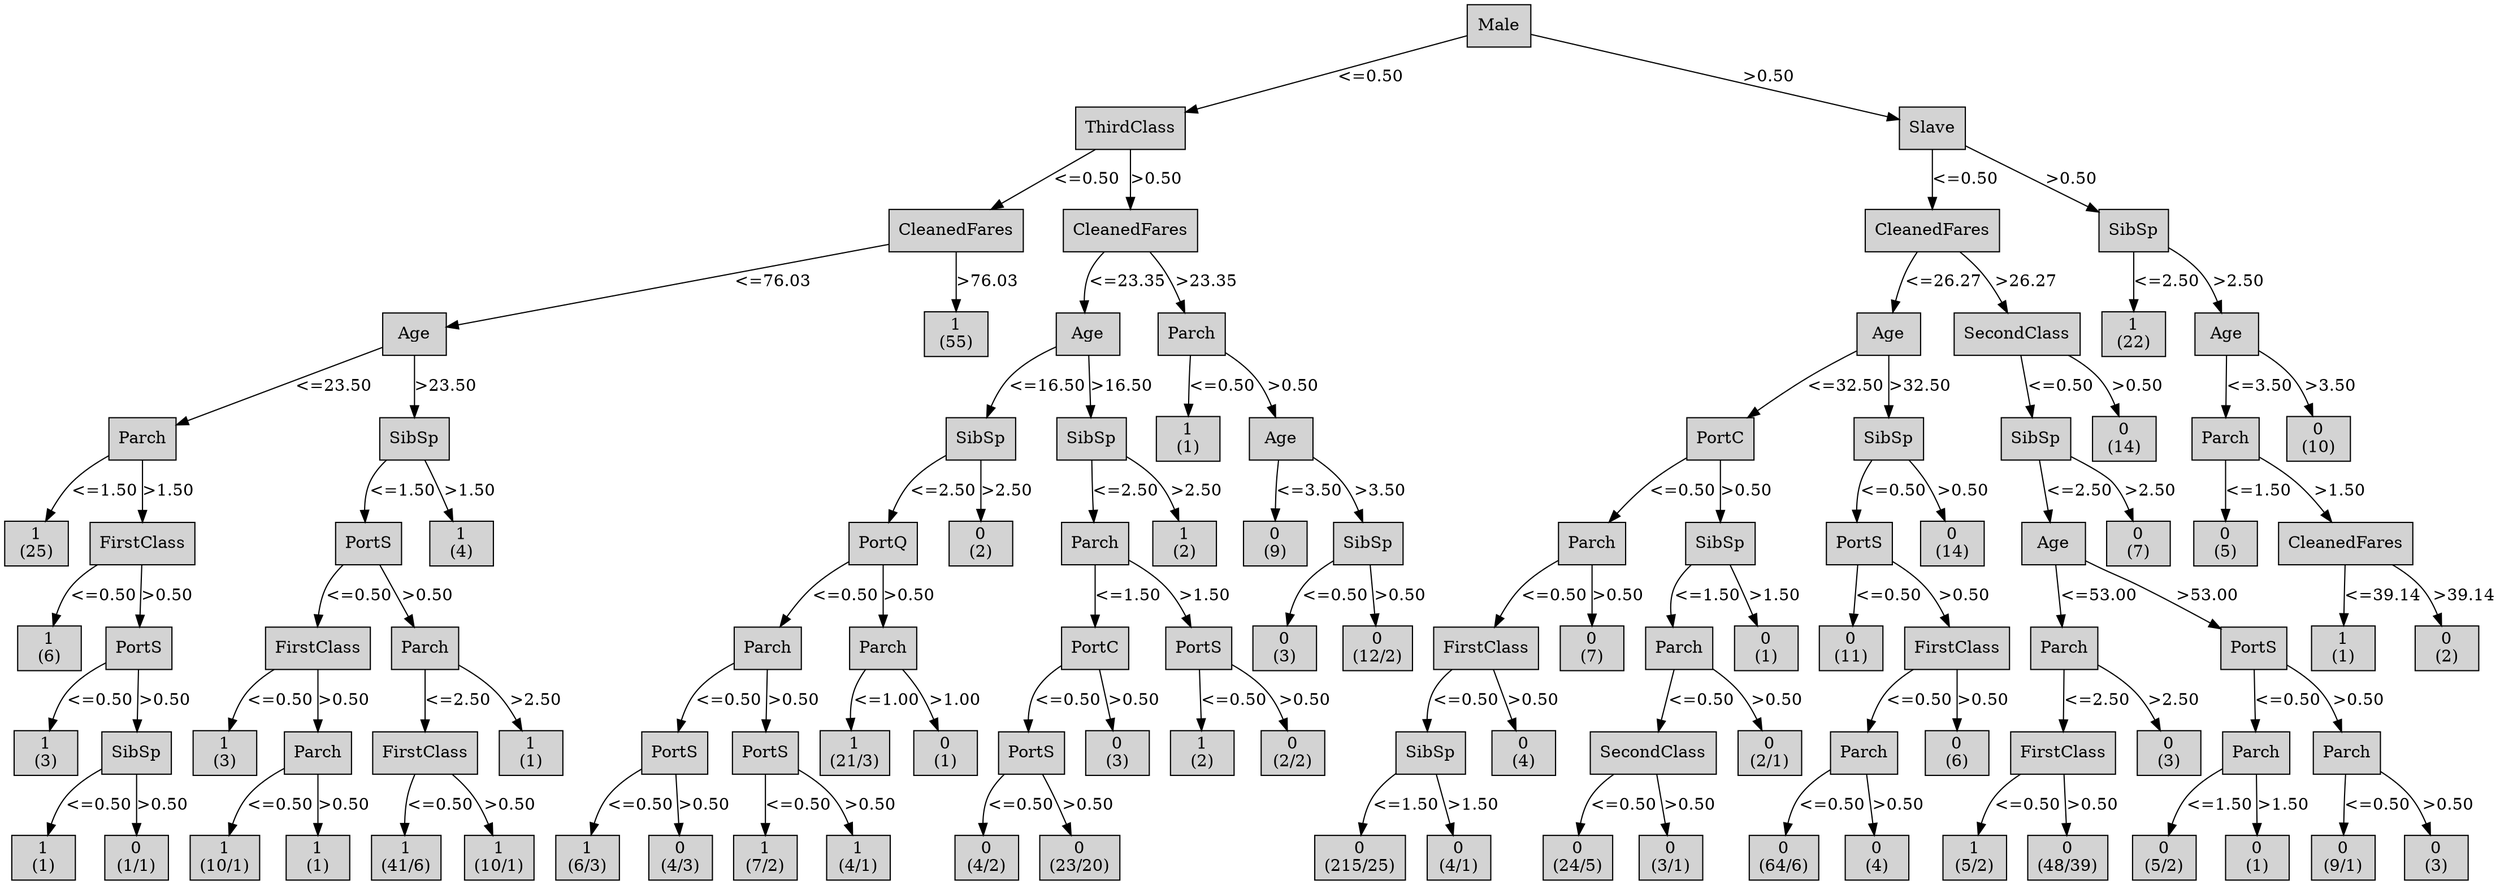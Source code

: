 digraph ID3_Tree {
"0" [shape=box, style=filled, label="Male
", weight=1]
"1" [shape=box, style=filled, label="ThirdClass
", weight=2]
0 -> 1 [ label = "<=0.50"];
"2" [shape=box, style=filled, label="CleanedFares
", weight=3]
1 -> 2 [ label = "<=0.50"];
"3" [shape=box, style=filled, label="Age
", weight=4]
2 -> 3 [ label = "<=76.03"];
"4" [shape=box, style=filled, label="Parch
", weight=5]
3 -> 4 [ label = "<=23.50"];
"5" [shape=box, style=filled, label="1
(25)
", weight=6]
4 -> 5 [ label = "<=1.50"];
"6" [shape=box, style=filled, label="FirstClass
", weight=6]
4 -> 6 [ label = ">1.50"];
"7" [shape=box, style=filled, label="1
(6)
", weight=7]
6 -> 7 [ label = "<=0.50"];
"8" [shape=box, style=filled, label="PortS
", weight=7]
6 -> 8 [ label = ">0.50"];
"9" [shape=box, style=filled, label="1
(3)
", weight=8]
8 -> 9 [ label = "<=0.50"];
"10" [shape=box, style=filled, label="SibSp
", weight=8]
8 -> 10 [ label = ">0.50"];
"11" [shape=box, style=filled, label="1
(1)
", weight=9]
10 -> 11 [ label = "<=0.50"];
"12" [shape=box, style=filled, label="0
(1/1)
", weight=9]
10 -> 12 [ label = ">0.50"];
"13" [shape=box, style=filled, label="SibSp
", weight=5]
3 -> 13 [ label = ">23.50"];
"14" [shape=box, style=filled, label="PortS
", weight=6]
13 -> 14 [ label = "<=1.50"];
"15" [shape=box, style=filled, label="FirstClass
", weight=7]
14 -> 15 [ label = "<=0.50"];
"16" [shape=box, style=filled, label="1
(3)
", weight=8]
15 -> 16 [ label = "<=0.50"];
"17" [shape=box, style=filled, label="Parch
", weight=8]
15 -> 17 [ label = ">0.50"];
"18" [shape=box, style=filled, label="1
(10/1)
", weight=9]
17 -> 18 [ label = "<=0.50"];
"19" [shape=box, style=filled, label="1
(1)
", weight=9]
17 -> 19 [ label = ">0.50"];
"20" [shape=box, style=filled, label="Parch
", weight=7]
14 -> 20 [ label = ">0.50"];
"21" [shape=box, style=filled, label="FirstClass
", weight=8]
20 -> 21 [ label = "<=2.50"];
"22" [shape=box, style=filled, label="1
(41/6)
", weight=9]
21 -> 22 [ label = "<=0.50"];
"23" [shape=box, style=filled, label="1
(10/1)
", weight=9]
21 -> 23 [ label = ">0.50"];
"24" [shape=box, style=filled, label="1
(1)
", weight=8]
20 -> 24 [ label = ">2.50"];
"25" [shape=box, style=filled, label="1
(4)
", weight=6]
13 -> 25 [ label = ">1.50"];
"26" [shape=box, style=filled, label="1
(55)
", weight=4]
2 -> 26 [ label = ">76.03"];
"27" [shape=box, style=filled, label="CleanedFares
", weight=3]
1 -> 27 [ label = ">0.50"];
"28" [shape=box, style=filled, label="Age
", weight=4]
27 -> 28 [ label = "<=23.35"];
"29" [shape=box, style=filled, label="SibSp
", weight=5]
28 -> 29 [ label = "<=16.50"];
"30" [shape=box, style=filled, label="PortQ
", weight=6]
29 -> 30 [ label = "<=2.50"];
"31" [shape=box, style=filled, label="Parch
", weight=7]
30 -> 31 [ label = "<=0.50"];
"32" [shape=box, style=filled, label="PortS
", weight=8]
31 -> 32 [ label = "<=0.50"];
"33" [shape=box, style=filled, label="1
(6/3)
", weight=9]
32 -> 33 [ label = "<=0.50"];
"34" [shape=box, style=filled, label="0
(4/3)
", weight=9]
32 -> 34 [ label = ">0.50"];
"35" [shape=box, style=filled, label="PortS
", weight=8]
31 -> 35 [ label = ">0.50"];
"36" [shape=box, style=filled, label="1
(7/2)
", weight=9]
35 -> 36 [ label = "<=0.50"];
"37" [shape=box, style=filled, label="1
(4/1)
", weight=9]
35 -> 37 [ label = ">0.50"];
"38" [shape=box, style=filled, label="Parch
", weight=7]
30 -> 38 [ label = ">0.50"];
"39" [shape=box, style=filled, label="1
(21/3)
", weight=8]
38 -> 39 [ label = "<=1.00"];
"40" [shape=box, style=filled, label="0
(1)
", weight=8]
38 -> 40 [ label = ">1.00"];
"41" [shape=box, style=filled, label="0
(2)
", weight=6]
29 -> 41 [ label = ">2.50"];
"42" [shape=box, style=filled, label="SibSp
", weight=5]
28 -> 42 [ label = ">16.50"];
"43" [shape=box, style=filled, label="Parch
", weight=6]
42 -> 43 [ label = "<=2.50"];
"44" [shape=box, style=filled, label="PortC
", weight=7]
43 -> 44 [ label = "<=1.50"];
"45" [shape=box, style=filled, label="PortS
", weight=8]
44 -> 45 [ label = "<=0.50"];
"46" [shape=box, style=filled, label="0
(4/2)
", weight=9]
45 -> 46 [ label = "<=0.50"];
"47" [shape=box, style=filled, label="0
(23/20)
", weight=9]
45 -> 47 [ label = ">0.50"];
"48" [shape=box, style=filled, label="0
(3)
", weight=8]
44 -> 48 [ label = ">0.50"];
"49" [shape=box, style=filled, label="PortS
", weight=7]
43 -> 49 [ label = ">1.50"];
"50" [shape=box, style=filled, label="1
(2)
", weight=8]
49 -> 50 [ label = "<=0.50"];
"51" [shape=box, style=filled, label="0
(2/2)
", weight=8]
49 -> 51 [ label = ">0.50"];
"52" [shape=box, style=filled, label="1
(2)
", weight=6]
42 -> 52 [ label = ">2.50"];
"53" [shape=box, style=filled, label="Parch
", weight=4]
27 -> 53 [ label = ">23.35"];
"54" [shape=box, style=filled, label="1
(1)
", weight=5]
53 -> 54 [ label = "<=0.50"];
"55" [shape=box, style=filled, label="Age
", weight=5]
53 -> 55 [ label = ">0.50"];
"56" [shape=box, style=filled, label="0
(9)
", weight=6]
55 -> 56 [ label = "<=3.50"];
"57" [shape=box, style=filled, label="SibSp
", weight=6]
55 -> 57 [ label = ">3.50"];
"58" [shape=box, style=filled, label="0
(3)
", weight=7]
57 -> 58 [ label = "<=0.50"];
"59" [shape=box, style=filled, label="0
(12/2)
", weight=7]
57 -> 59 [ label = ">0.50"];
"60" [shape=box, style=filled, label="Slave
", weight=2]
0 -> 60 [ label = ">0.50"];
"61" [shape=box, style=filled, label="CleanedFares
", weight=3]
60 -> 61 [ label = "<=0.50"];
"62" [shape=box, style=filled, label="Age
", weight=4]
61 -> 62 [ label = "<=26.27"];
"63" [shape=box, style=filled, label="PortC
", weight=5]
62 -> 63 [ label = "<=32.50"];
"64" [shape=box, style=filled, label="Parch
", weight=6]
63 -> 64 [ label = "<=0.50"];
"65" [shape=box, style=filled, label="FirstClass
", weight=7]
64 -> 65 [ label = "<=0.50"];
"66" [shape=box, style=filled, label="SibSp
", weight=8]
65 -> 66 [ label = "<=0.50"];
"67" [shape=box, style=filled, label="0
(215/25)
", weight=9]
66 -> 67 [ label = "<=1.50"];
"68" [shape=box, style=filled, label="0
(4/1)
", weight=9]
66 -> 68 [ label = ">1.50"];
"69" [shape=box, style=filled, label="0
(4)
", weight=8]
65 -> 69 [ label = ">0.50"];
"70" [shape=box, style=filled, label="0
(7)
", weight=7]
64 -> 70 [ label = ">0.50"];
"71" [shape=box, style=filled, label="SibSp
", weight=6]
63 -> 71 [ label = ">0.50"];
"72" [shape=box, style=filled, label="Parch
", weight=7]
71 -> 72 [ label = "<=1.50"];
"73" [shape=box, style=filled, label="SecondClass
", weight=8]
72 -> 73 [ label = "<=0.50"];
"74" [shape=box, style=filled, label="0
(24/5)
", weight=9]
73 -> 74 [ label = "<=0.50"];
"75" [shape=box, style=filled, label="0
(3/1)
", weight=9]
73 -> 75 [ label = ">0.50"];
"76" [shape=box, style=filled, label="0
(2/1)
", weight=8]
72 -> 76 [ label = ">0.50"];
"77" [shape=box, style=filled, label="0
(1)
", weight=7]
71 -> 77 [ label = ">1.50"];
"78" [shape=box, style=filled, label="SibSp
", weight=5]
62 -> 78 [ label = ">32.50"];
"79" [shape=box, style=filled, label="PortS
", weight=6]
78 -> 79 [ label = "<=0.50"];
"80" [shape=box, style=filled, label="0
(11)
", weight=7]
79 -> 80 [ label = "<=0.50"];
"81" [shape=box, style=filled, label="FirstClass
", weight=7]
79 -> 81 [ label = ">0.50"];
"82" [shape=box, style=filled, label="Parch
", weight=8]
81 -> 82 [ label = "<=0.50"];
"83" [shape=box, style=filled, label="0
(64/6)
", weight=9]
82 -> 83 [ label = "<=0.50"];
"84" [shape=box, style=filled, label="0
(4)
", weight=9]
82 -> 84 [ label = ">0.50"];
"85" [shape=box, style=filled, label="0
(6)
", weight=8]
81 -> 85 [ label = ">0.50"];
"86" [shape=box, style=filled, label="0
(14)
", weight=6]
78 -> 86 [ label = ">0.50"];
"87" [shape=box, style=filled, label="SecondClass
", weight=4]
61 -> 87 [ label = ">26.27"];
"88" [shape=box, style=filled, label="SibSp
", weight=5]
87 -> 88 [ label = "<=0.50"];
"89" [shape=box, style=filled, label="Age
", weight=6]
88 -> 89 [ label = "<=2.50"];
"90" [shape=box, style=filled, label="Parch
", weight=7]
89 -> 90 [ label = "<=53.00"];
"91" [shape=box, style=filled, label="FirstClass
", weight=8]
90 -> 91 [ label = "<=2.50"];
"92" [shape=box, style=filled, label="1
(5/2)
", weight=9]
91 -> 92 [ label = "<=0.50"];
"93" [shape=box, style=filled, label="0
(48/39)
", weight=9]
91 -> 93 [ label = ">0.50"];
"94" [shape=box, style=filled, label="0
(3)
", weight=8]
90 -> 94 [ label = ">2.50"];
"95" [shape=box, style=filled, label="PortS
", weight=7]
89 -> 95 [ label = ">53.00"];
"96" [shape=box, style=filled, label="Parch
", weight=8]
95 -> 96 [ label = "<=0.50"];
"97" [shape=box, style=filled, label="0
(5/2)
", weight=9]
96 -> 97 [ label = "<=1.50"];
"98" [shape=box, style=filled, label="0
(1)
", weight=9]
96 -> 98 [ label = ">1.50"];
"99" [shape=box, style=filled, label="Parch
", weight=8]
95 -> 99 [ label = ">0.50"];
"100" [shape=box, style=filled, label="0
(9/1)
", weight=9]
99 -> 100 [ label = "<=0.50"];
"101" [shape=box, style=filled, label="0
(3)
", weight=9]
99 -> 101 [ label = ">0.50"];
"102" [shape=box, style=filled, label="0
(7)
", weight=6]
88 -> 102 [ label = ">2.50"];
"103" [shape=box, style=filled, label="0
(14)
", weight=5]
87 -> 103 [ label = ">0.50"];
"104" [shape=box, style=filled, label="SibSp
", weight=3]
60 -> 104 [ label = ">0.50"];
"105" [shape=box, style=filled, label="1
(22)
", weight=4]
104 -> 105 [ label = "<=2.50"];
"106" [shape=box, style=filled, label="Age
", weight=4]
104 -> 106 [ label = ">2.50"];
"107" [shape=box, style=filled, label="Parch
", weight=5]
106 -> 107 [ label = "<=3.50"];
"108" [shape=box, style=filled, label="0
(5)
", weight=6]
107 -> 108 [ label = "<=1.50"];
"109" [shape=box, style=filled, label="CleanedFares
", weight=6]
107 -> 109 [ label = ">1.50"];
"110" [shape=box, style=filled, label="1
(1)
", weight=7]
109 -> 110 [ label = "<=39.14"];
"111" [shape=box, style=filled, label="0
(2)
", weight=7]
109 -> 111 [ label = ">39.14"];
"112" [shape=box, style=filled, label="0
(10)
", weight=5]
106 -> 112 [ label = ">3.50"];
{rank=same; 0;};
{rank=same; 1;60;};
{rank=same; 2;27;61;104;};
{rank=same; 3;26;28;53;62;87;105;106;};
{rank=same; 4;13;29;42;54;55;63;78;88;103;107;112;};
{rank=same; 5;6;14;25;30;41;43;52;56;57;64;71;79;86;89;102;108;109;};
{rank=same; 7;8;15;20;31;38;44;49;58;59;65;70;72;77;80;81;90;95;110;111;};
{rank=same; 9;10;16;17;21;24;32;35;39;40;45;48;50;51;66;69;73;76;82;85;91;94;96;99;};
{rank=same; 11;12;18;19;22;23;33;34;36;37;46;47;67;68;74;75;83;84;92;93;97;98;100;101;};
}